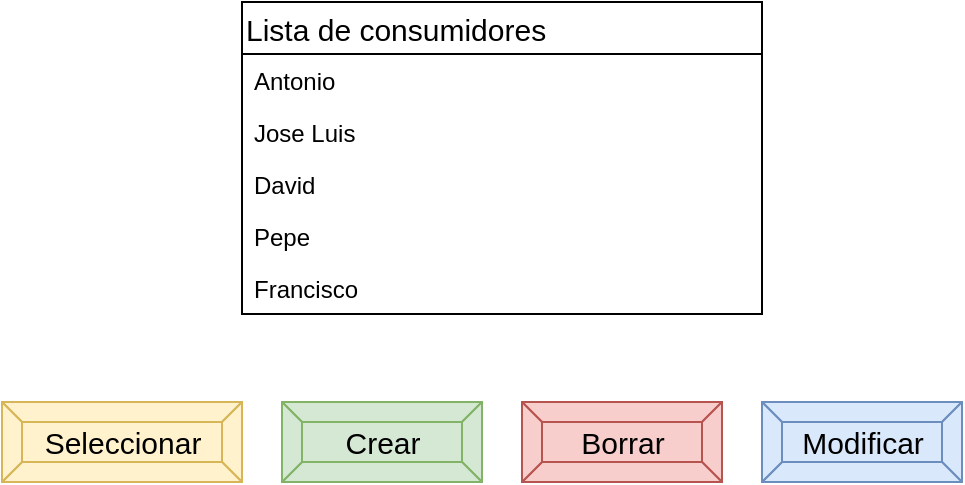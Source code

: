 <mxfile version="13.9.1" type="github" pages="9">
  <diagram id="JE7RJHUmOD-XOfDB0uFe" name="Página principal - 1">
    <mxGraphModel dx="700" dy="469" grid="1" gridSize="10" guides="1" tooltips="1" connect="1" arrows="1" fold="1" page="1" pageScale="1" pageWidth="850" pageHeight="1100" math="0" shadow="0">
      <root>
        <mxCell id="9Xrupegw-qmzZwdCUhiw-0" />
        <mxCell id="9Xrupegw-qmzZwdCUhiw-1" parent="9Xrupegw-qmzZwdCUhiw-0" />
        <mxCell id="KhyxX-JlV9OXpOjM26cw-0" value="Lista de consumidores" style="swimlane;fontStyle=0;childLayout=stackLayout;horizontal=1;startSize=26;fillColor=none;horizontalStack=0;resizeParent=1;resizeParentMax=0;resizeLast=0;collapsible=1;marginBottom=0;labelBackgroundColor=none;fontSize=15;align=left;" parent="9Xrupegw-qmzZwdCUhiw-1" vertex="1">
          <mxGeometry x="280" y="80" width="260" height="156" as="geometry" />
        </mxCell>
        <mxCell id="KhyxX-JlV9OXpOjM26cw-1" value="Antonio" style="text;strokeColor=none;fillColor=none;align=left;verticalAlign=top;spacingLeft=4;spacingRight=4;overflow=hidden;rotatable=0;points=[[0,0.5],[1,0.5]];portConstraint=eastwest;" parent="KhyxX-JlV9OXpOjM26cw-0" vertex="1">
          <mxGeometry y="26" width="260" height="26" as="geometry" />
        </mxCell>
        <mxCell id="KhyxX-JlV9OXpOjM26cw-2" value="Jose Luis" style="text;strokeColor=none;fillColor=none;align=left;verticalAlign=top;spacingLeft=4;spacingRight=4;overflow=hidden;rotatable=0;points=[[0,0.5],[1,0.5]];portConstraint=eastwest;" parent="KhyxX-JlV9OXpOjM26cw-0" vertex="1">
          <mxGeometry y="52" width="260" height="26" as="geometry" />
        </mxCell>
        <mxCell id="KhyxX-JlV9OXpOjM26cw-3" value="David" style="text;strokeColor=none;fillColor=none;align=left;verticalAlign=top;spacingLeft=4;spacingRight=4;overflow=hidden;rotatable=0;points=[[0,0.5],[1,0.5]];portConstraint=eastwest;" parent="KhyxX-JlV9OXpOjM26cw-0" vertex="1">
          <mxGeometry y="78" width="260" height="26" as="geometry" />
        </mxCell>
        <mxCell id="U7ENtaiXiIMHcHtLOBs0-0" value="Pepe" style="text;strokeColor=none;fillColor=none;align=left;verticalAlign=top;spacingLeft=4;spacingRight=4;overflow=hidden;rotatable=0;points=[[0,0.5],[1,0.5]];portConstraint=eastwest;" parent="KhyxX-JlV9OXpOjM26cw-0" vertex="1">
          <mxGeometry y="104" width="260" height="26" as="geometry" />
        </mxCell>
        <mxCell id="U7ENtaiXiIMHcHtLOBs0-1" value="Francisco " style="text;strokeColor=none;fillColor=none;align=left;verticalAlign=top;spacingLeft=4;spacingRight=4;overflow=hidden;rotatable=0;points=[[0,0.5],[1,0.5]];portConstraint=eastwest;" parent="KhyxX-JlV9OXpOjM26cw-0" vertex="1">
          <mxGeometry y="130" width="260" height="26" as="geometry" />
        </mxCell>
        <mxCell id="U7ENtaiXiIMHcHtLOBs0-2" value="Seleccionar" style="labelPosition=center;verticalLabelPosition=middle;align=center;html=1;shape=mxgraph.basic.button;dx=10;labelBackgroundColor=none;fontSize=15;fillColor=#fff2cc;strokeColor=#d6b656;" parent="9Xrupegw-qmzZwdCUhiw-1" vertex="1">
          <mxGeometry x="160" y="280" width="120" height="40" as="geometry" />
        </mxCell>
        <mxCell id="U7ENtaiXiIMHcHtLOBs0-3" value="Crear" style="labelPosition=center;verticalLabelPosition=middle;align=center;html=1;shape=mxgraph.basic.button;dx=10;labelBackgroundColor=none;fontSize=15;fillColor=#d5e8d4;strokeColor=#82b366;" parent="9Xrupegw-qmzZwdCUhiw-1" vertex="1">
          <mxGeometry x="300" y="280" width="100" height="40" as="geometry" />
        </mxCell>
        <mxCell id="U7ENtaiXiIMHcHtLOBs0-4" value="Borrar" style="labelPosition=center;verticalLabelPosition=middle;align=center;html=1;shape=mxgraph.basic.button;dx=10;labelBackgroundColor=none;fontSize=15;fillColor=#f8cecc;strokeColor=#b85450;" parent="9Xrupegw-qmzZwdCUhiw-1" vertex="1">
          <mxGeometry x="420" y="280" width="100" height="40" as="geometry" />
        </mxCell>
        <mxCell id="U7ENtaiXiIMHcHtLOBs0-5" value="Modificar" style="labelPosition=center;verticalLabelPosition=middle;align=center;html=1;shape=mxgraph.basic.button;dx=10;labelBackgroundColor=none;fontSize=15;fillColor=#dae8fc;strokeColor=#6c8ebf;" parent="9Xrupegw-qmzZwdCUhiw-1" vertex="1">
          <mxGeometry x="540" y="280" width="100" height="40" as="geometry" />
        </mxCell>
      </root>
    </mxGraphModel>
  </diagram>
  <diagram id="AhxQ3QgP6YB24-s7e98g" name="Página creación consumidor - 2">
    <mxGraphModel dx="700" dy="469" grid="1" gridSize="10" guides="1" tooltips="1" connect="1" arrows="1" fold="1" page="1" pageScale="1" pageWidth="850" pageHeight="1100" math="0" shadow="0">
      <root>
        <mxCell id="Jsl_DM8NN3253k9dvk3r-0" />
        <mxCell id="Jsl_DM8NN3253k9dvk3r-1" parent="Jsl_DM8NN3253k9dvk3r-0" />
        <mxCell id="ltV_RmxqZoysxGikOpJf-0" value="Creación de consumidor" style="text;strokeColor=none;fillColor=none;html=1;fontSize=24;fontStyle=1;verticalAlign=middle;align=center;" vertex="1" parent="Jsl_DM8NN3253k9dvk3r-1">
          <mxGeometry x="120" y="40" width="320" height="40" as="geometry" />
        </mxCell>
        <mxCell id="ltV_RmxqZoysxGikOpJf-1" value="Nombre:" style="text;html=1;strokeColor=none;fillColor=none;align=left;verticalAlign=middle;whiteSpace=wrap;rounded=0;fontSize=14;fontStyle=1" vertex="1" parent="Jsl_DM8NN3253k9dvk3r-1">
          <mxGeometry x="140" y="100" width="100" height="20" as="geometry" />
        </mxCell>
        <mxCell id="ltV_RmxqZoysxGikOpJf-2" value="&lt;b&gt;Dirección:&lt;/b&gt;" style="text;html=1;strokeColor=none;fillColor=none;align=left;verticalAlign=middle;whiteSpace=wrap;rounded=0;fontSize=14;" vertex="1" parent="Jsl_DM8NN3253k9dvk3r-1">
          <mxGeometry x="140" y="140" width="100" height="20" as="geometry" />
        </mxCell>
        <mxCell id="ltV_RmxqZoysxGikOpJf-3" value="Teléfono:" style="text;html=1;strokeColor=none;fillColor=none;align=left;verticalAlign=middle;whiteSpace=wrap;rounded=0;fontSize=14;fontStyle=1" vertex="1" parent="Jsl_DM8NN3253k9dvk3r-1">
          <mxGeometry x="140" y="180" width="100" height="20" as="geometry" />
        </mxCell>
        <mxCell id="ltV_RmxqZoysxGikOpJf-4" value="" style="shape=ext;double=1;rounded=0;whiteSpace=wrap;html=1;fontSize=14;align=left;" vertex="1" parent="Jsl_DM8NN3253k9dvk3r-1">
          <mxGeometry x="250" y="95" width="120" height="30" as="geometry" />
        </mxCell>
        <mxCell id="ltV_RmxqZoysxGikOpJf-5" value="" style="shape=ext;double=1;rounded=0;whiteSpace=wrap;html=1;fontSize=14;align=left;" vertex="1" parent="Jsl_DM8NN3253k9dvk3r-1">
          <mxGeometry x="250" y="135" width="120" height="30" as="geometry" />
        </mxCell>
        <mxCell id="ltV_RmxqZoysxGikOpJf-6" value="" style="shape=ext;double=1;rounded=0;whiteSpace=wrap;html=1;fontSize=14;align=left;" vertex="1" parent="Jsl_DM8NN3253k9dvk3r-1">
          <mxGeometry x="250" y="175" width="120" height="30" as="geometry" />
        </mxCell>
        <mxCell id="ltV_RmxqZoysxGikOpJf-7" value="Aceptar" style="labelPosition=center;verticalLabelPosition=middle;align=center;html=1;shape=mxgraph.basic.button;dx=10;fontSize=14;fillColor=#d5e8d4;strokeColor=#82b366;" vertex="1" parent="Jsl_DM8NN3253k9dvk3r-1">
          <mxGeometry x="140" y="240" width="100" height="40" as="geometry" />
        </mxCell>
        <mxCell id="ltV_RmxqZoysxGikOpJf-8" value="Volver" style="labelPosition=center;verticalLabelPosition=middle;align=center;html=1;shape=mxgraph.basic.button;dx=10;fontSize=14;fillColor=#dae8fc;strokeColor=#6c8ebf;" vertex="1" parent="Jsl_DM8NN3253k9dvk3r-1">
          <mxGeometry x="280" y="240" width="100" height="40" as="geometry" />
        </mxCell>
      </root>
    </mxGraphModel>
  </diagram>
  <diagram id="Oa1AIFJpWBtZ4kWfqbIr" name="Página eliminación consumidor - 3">
    <mxGraphModel dx="700" dy="469" grid="1" gridSize="10" guides="1" tooltips="1" connect="1" arrows="1" fold="1" page="1" pageScale="1" pageWidth="850" pageHeight="1100" math="0" shadow="0">
      <root>
        <mxCell id="DruD6BIXcNhoK_JJjto1-0" />
        <mxCell id="DruD6BIXcNhoK_JJjto1-1" parent="DruD6BIXcNhoK_JJjto1-0" />
        <mxCell id="r-vRzkdkO-P_DHTyWD8h-0" value="Eliminación de consumidor" style="text;strokeColor=none;fillColor=none;html=1;fontSize=24;fontStyle=1;verticalAlign=middle;align=center;" vertex="1" parent="DruD6BIXcNhoK_JJjto1-1">
          <mxGeometry x="120" y="40" width="360" height="40" as="geometry" />
        </mxCell>
        <mxCell id="Rvqy53agCTvpzT0I2d2u-0" value="Elige la id del consumidor que quieres eliminar:" style="text;html=1;strokeColor=none;fillColor=none;align=left;verticalAlign=middle;whiteSpace=wrap;rounded=0;fontSize=14;fontStyle=1" vertex="1" parent="DruD6BIXcNhoK_JJjto1-1">
          <mxGeometry x="80" y="100" width="330" height="20" as="geometry" />
        </mxCell>
        <mxCell id="Rvqy53agCTvpzT0I2d2u-1" value="" style="shape=ext;double=1;rounded=0;whiteSpace=wrap;html=1;fontSize=14;align=left;" vertex="1" parent="DruD6BIXcNhoK_JJjto1-1">
          <mxGeometry x="420" y="95" width="140" height="30" as="geometry" />
        </mxCell>
        <mxCell id="Rvqy53agCTvpzT0I2d2u-2" value="Aceptar" style="labelPosition=center;verticalLabelPosition=middle;align=center;html=1;shape=mxgraph.basic.button;dx=10;fontSize=14;fillColor=#d5e8d4;strokeColor=#82b366;" vertex="1" parent="DruD6BIXcNhoK_JJjto1-1">
          <mxGeometry x="160" y="160" width="100" height="40" as="geometry" />
        </mxCell>
        <mxCell id="Rvqy53agCTvpzT0I2d2u-3" value="Volver" style="labelPosition=center;verticalLabelPosition=middle;align=center;html=1;shape=mxgraph.basic.button;dx=10;fontSize=14;fillColor=#dae8fc;strokeColor=#6c8ebf;" vertex="1" parent="DruD6BIXcNhoK_JJjto1-1">
          <mxGeometry x="340" y="160" width="100" height="40" as="geometry" />
        </mxCell>
      </root>
    </mxGraphModel>
  </diagram>
  <diagram id="2acTlxTTTcyEw-hLG-u4" name="Página modificación consumidor - 4">
    <mxGraphModel dx="700" dy="469" grid="1" gridSize="10" guides="1" tooltips="1" connect="1" arrows="1" fold="1" page="1" pageScale="1" pageWidth="850" pageHeight="1100" math="0" shadow="0">
      <root>
        <mxCell id="6k4IRhNdPU6IsTDMQ7aX-0" />
        <mxCell id="6k4IRhNdPU6IsTDMQ7aX-1" parent="6k4IRhNdPU6IsTDMQ7aX-0" />
      </root>
    </mxGraphModel>
  </diagram>
  <diagram id="YvA7WgkZAh0Jm4_9mcAi" name="Página Consumidor - 5">
    <mxGraphModel dx="700" dy="469" grid="1" gridSize="10" guides="1" tooltips="1" connect="1" arrows="1" fold="1" page="1" pageScale="1" pageWidth="850" pageHeight="1100" math="0" shadow="0">
      <root>
        <mxCell id="nmEBnHcrOgPKRGbSxgyo-0" />
        <mxCell id="nmEBnHcrOgPKRGbSxgyo-1" parent="nmEBnHcrOgPKRGbSxgyo-0" />
        <mxCell id="t_oUsy8aPFte7czN3ueR-0" value="Página de {consumidor}" style="text;strokeColor=none;fillColor=none;html=1;fontSize=24;fontStyle=1;verticalAlign=middle;align=center;" vertex="1" parent="nmEBnHcrOgPKRGbSxgyo-1">
          <mxGeometry x="200" y="60" width="360" height="40" as="geometry" />
        </mxCell>
      </root>
    </mxGraphModel>
  </diagram>
  <diagram id="-kXou0ZWH8-OpDwjOcQT" name="Página principal Admin">
    <mxGraphModel dx="700" dy="469" grid="1" gridSize="10" guides="1" tooltips="1" connect="1" arrows="1" fold="1" page="1" pageScale="1" pageWidth="850" pageHeight="1100" math="0" shadow="0">
      <root>
        <mxCell id="0" />
        <mxCell id="1" parent="0" />
        <mxCell id="gR05SGJRpEg1psgvBS8F-25" value="Lista de productos" style="swimlane;fontStyle=0;childLayout=stackLayout;horizontal=1;startSize=26;fillColor=none;horizontalStack=0;resizeParent=1;resizeParentMax=0;resizeLast=0;collapsible=1;marginBottom=0;labelBackgroundColor=none;" parent="1" vertex="1">
          <mxGeometry x="80" y="140" width="330" height="180" as="geometry">
            <mxRectangle x="80" y="140" width="130" height="26" as="alternateBounds" />
          </mxGeometry>
        </mxCell>
        <mxCell id="gR05SGJRpEg1psgvBS8F-26" value="Televisión LG" style="text;strokeColor=none;fillColor=none;align=left;verticalAlign=top;spacingLeft=4;spacingRight=4;overflow=hidden;rotatable=0;points=[[0,0.5],[1,0.5]];portConstraint=eastwest;" parent="gR05SGJRpEg1psgvBS8F-25" vertex="1">
          <mxGeometry y="26" width="330" height="26" as="geometry" />
        </mxCell>
        <mxCell id="gR05SGJRpEg1psgvBS8F-27" value="Libro Los piratas del Caribe" style="text;strokeColor=none;fillColor=none;align=left;verticalAlign=top;spacingLeft=4;spacingRight=4;overflow=hidden;rotatable=0;points=[[0,0.5],[1,0.5]];portConstraint=eastwest;" parent="gR05SGJRpEg1psgvBS8F-25" vertex="1">
          <mxGeometry y="52" width="330" height="26" as="geometry" />
        </mxCell>
        <mxCell id="gR05SGJRpEg1psgvBS8F-28" value="Portátil HP Pavilion" style="text;strokeColor=none;fillColor=none;align=left;verticalAlign=top;spacingLeft=4;spacingRight=4;overflow=hidden;rotatable=0;points=[[0,0.5],[1,0.5]];portConstraint=eastwest;" parent="gR05SGJRpEg1psgvBS8F-25" vertex="1">
          <mxGeometry y="78" width="330" height="26" as="geometry" />
        </mxCell>
        <mxCell id="gR05SGJRpEg1psgvBS8F-29" value="Lápiz USB Sandisk" style="text;strokeColor=none;fillColor=none;align=left;verticalAlign=top;spacingLeft=4;spacingRight=4;overflow=hidden;rotatable=0;points=[[0,0.5],[1,0.5]];portConstraint=eastwest;" parent="gR05SGJRpEg1psgvBS8F-25" vertex="1">
          <mxGeometry y="104" width="330" height="26" as="geometry" />
        </mxCell>
        <mxCell id="gR05SGJRpEg1psgvBS8F-31" value="PS5" style="text;strokeColor=none;fillColor=none;align=left;verticalAlign=top;spacingLeft=4;spacingRight=4;overflow=hidden;rotatable=0;points=[[0,0.5],[1,0.5]];portConstraint=eastwest;" parent="gR05SGJRpEg1psgvBS8F-25" vertex="1">
          <mxGeometry y="130" width="330" height="26" as="geometry" />
        </mxCell>
        <mxCell id="gR05SGJRpEg1psgvBS8F-30" value="Xbox 360" style="text;strokeColor=none;fillColor=none;align=left;verticalAlign=top;spacingLeft=4;spacingRight=4;overflow=hidden;rotatable=0;points=[[0,0.5],[1,0.5]];portConstraint=eastwest;" parent="gR05SGJRpEg1psgvBS8F-25" vertex="1">
          <mxGeometry y="156" width="330" height="24" as="geometry" />
        </mxCell>
        <mxCell id="S6MyYWpCMzpuNsBZOVK9-1" value="Añadir producto" style="labelPosition=center;verticalLabelPosition=middle;align=center;html=1;shape=mxgraph.basic.button;dx=10;labelBackgroundColor=none;fontSize=14;fillColor=#d5e8d4;strokeColor=#82b366;" parent="1" vertex="1">
          <mxGeometry x="80" y="79" width="150" height="41" as="geometry" />
        </mxCell>
        <mxCell id="S6MyYWpCMzpuNsBZOVK9-2" value="Eliminar producto" style="labelPosition=center;verticalLabelPosition=middle;align=center;html=1;shape=mxgraph.basic.button;dx=10;labelBackgroundColor=none;fontSize=14;fillColor=#f8cecc;strokeColor=#b85450;" parent="1" vertex="1">
          <mxGeometry x="250" y="80" width="150" height="40" as="geometry" />
        </mxCell>
        <mxCell id="S6MyYWpCMzpuNsBZOVK9-4" value="Ocultar productos" style="labelPosition=center;verticalLabelPosition=middle;align=center;html=1;shape=mxgraph.basic.button;dx=10;labelBackgroundColor=none;fontSize=14;fillColor=#ffe6cc;strokeColor=#d79b00;" parent="1" vertex="1">
          <mxGeometry x="80" y="340" width="140" height="40" as="geometry" />
        </mxCell>
        <mxCell id="S6MyYWpCMzpuNsBZOVK9-5" value="Mostrar productos" style="labelPosition=center;verticalLabelPosition=middle;align=center;html=1;shape=mxgraph.basic.button;dx=10;labelBackgroundColor=none;fontSize=14;fillColor=#e1d5e7;strokeColor=#9673a6;" parent="1" vertex="1">
          <mxGeometry x="241.25" y="340" width="148.75" height="40" as="geometry" />
        </mxCell>
        <mxCell id="ta6h360RTWkcMTR6-gS9-1" value="Modificar producto" style="labelPosition=center;verticalLabelPosition=middle;align=center;html=1;shape=mxgraph.basic.button;dx=10;labelBackgroundColor=none;fontSize=15;fillColor=#dae8fc;strokeColor=#6c8ebf;" parent="1" vertex="1">
          <mxGeometry x="420" y="79" width="160" height="41" as="geometry" />
        </mxCell>
      </root>
    </mxGraphModel>
  </diagram>
  <diagram id="EpSklnjM6drHWeSckDdh" name="Añadir producto">
    <mxGraphModel dx="700" dy="469" grid="1" gridSize="10" guides="1" tooltips="1" connect="1" arrows="1" fold="1" page="1" pageScale="1" pageWidth="850" pageHeight="1100" math="0" shadow="0">
      <root>
        <mxCell id="eoLg2DgX_vbLqCLr8q_D-0" />
        <mxCell id="eoLg2DgX_vbLqCLr8q_D-1" parent="eoLg2DgX_vbLqCLr8q_D-0" />
        <mxCell id="80ZxUhsEcsR78zghRv0Y-0" value="Añadir producto" style="text;strokeColor=none;fillColor=none;html=1;fontSize=24;fontStyle=1;verticalAlign=middle;align=left;labelBackgroundColor=none;" parent="eoLg2DgX_vbLqCLr8q_D-1" vertex="1">
          <mxGeometry x="80" y="40" width="200" height="40" as="geometry" />
        </mxCell>
        <mxCell id="T_oBSgKgi12EW4hJVRo8-0" value="&lt;font style=&quot;font-size: 14px&quot;&gt;&lt;b&gt;Nombre:&lt;/b&gt;&lt;/font&gt;" style="text;html=1;strokeColor=none;fillColor=none;align=left;verticalAlign=middle;whiteSpace=wrap;rounded=0;labelBackgroundColor=none;" parent="eoLg2DgX_vbLqCLr8q_D-1" vertex="1">
          <mxGeometry x="80" y="100" width="100" height="40" as="geometry" />
        </mxCell>
        <mxCell id="T_oBSgKgi12EW4hJVRo8-1" value="&lt;font style=&quot;font-size: 14px&quot;&gt;&lt;b&gt;Descripción:&lt;/b&gt;&lt;/font&gt;" style="text;html=1;strokeColor=none;fillColor=none;align=left;verticalAlign=middle;whiteSpace=wrap;rounded=0;labelBackgroundColor=none;" parent="eoLg2DgX_vbLqCLr8q_D-1" vertex="1">
          <mxGeometry x="80" y="150" width="100" height="40" as="geometry" />
        </mxCell>
        <mxCell id="T_oBSgKgi12EW4hJVRo8-3" value="&lt;font style=&quot;font-size: 14px&quot;&gt;&lt;b&gt;Precio:&lt;/b&gt;&lt;/font&gt;" style="text;html=1;strokeColor=none;fillColor=none;align=left;verticalAlign=middle;whiteSpace=wrap;rounded=0;labelBackgroundColor=none;" parent="eoLg2DgX_vbLqCLr8q_D-1" vertex="1">
          <mxGeometry x="80" y="285" width="100" height="40" as="geometry" />
        </mxCell>
        <mxCell id="T_oBSgKgi12EW4hJVRo8-4" value="&lt;font style=&quot;font-size: 14px&quot;&gt;&lt;b&gt;Imagen&lt;/b&gt;&lt;/font&gt;:" style="text;html=1;strokeColor=none;fillColor=none;align=left;verticalAlign=middle;whiteSpace=wrap;rounded=0;labelBackgroundColor=none;" parent="eoLg2DgX_vbLqCLr8q_D-1" vertex="1">
          <mxGeometry x="80" y="340" width="100" height="40" as="geometry" />
        </mxCell>
        <mxCell id="T_oBSgKgi12EW4hJVRo8-6" value="" style="shape=ext;double=1;rounded=0;whiteSpace=wrap;html=1;labelBackgroundColor=none;" parent="eoLg2DgX_vbLqCLr8q_D-1" vertex="1">
          <mxGeometry x="200" y="105" width="280" height="30" as="geometry" />
        </mxCell>
        <mxCell id="T_oBSgKgi12EW4hJVRo8-7" value="" style="shape=ext;double=1;rounded=0;whiteSpace=wrap;html=1;labelBackgroundColor=none;" parent="eoLg2DgX_vbLqCLr8q_D-1" vertex="1">
          <mxGeometry x="200" y="155" width="280" height="115" as="geometry" />
        </mxCell>
        <mxCell id="T_oBSgKgi12EW4hJVRo8-8" value="&amp;nbsp; &amp;nbsp;€" style="shape=ext;double=1;rounded=0;whiteSpace=wrap;html=1;labelBackgroundColor=none;" parent="eoLg2DgX_vbLqCLr8q_D-1" vertex="1">
          <mxGeometry x="200" y="290" width="160" height="30" as="geometry" />
        </mxCell>
        <mxCell id="s8zlXhn04edEyTtrqNsh-0" value="" style="shape=ext;double=1;rounded=0;whiteSpace=wrap;html=1;labelBackgroundColor=none;align=left;" parent="eoLg2DgX_vbLqCLr8q_D-1" vertex="1">
          <mxGeometry x="200" y="345" width="280" height="30" as="geometry" />
        </mxCell>
        <mxCell id="rpCAVQmyaWQvb7cmvqSd-0" value="Aceptar" style="labelPosition=center;verticalLabelPosition=middle;align=center;html=1;shape=mxgraph.basic.button;dx=10;labelBackgroundColor=none;fontSize=14;fillColor=#d5e8d4;strokeColor=#82b366;" parent="eoLg2DgX_vbLqCLr8q_D-1" vertex="1">
          <mxGeometry x="80" y="420" width="100" height="40" as="geometry" />
        </mxCell>
        <mxCell id="GSdb7VGaHVoLob-Kgu7E-0" value="Volver" style="labelPosition=center;verticalLabelPosition=middle;align=center;html=1;shape=mxgraph.basic.button;dx=10;labelBackgroundColor=none;fontSize=15;fillColor=#dae8fc;strokeColor=#6c8ebf;" parent="eoLg2DgX_vbLqCLr8q_D-1" vertex="1">
          <mxGeometry x="210" y="420" width="100" height="40" as="geometry" />
        </mxCell>
      </root>
    </mxGraphModel>
  </diagram>
  <diagram id="i1UHRpn6TNowyPyujp69" name="Eliminar producto">
    <mxGraphModel dx="700" dy="469" grid="1" gridSize="10" guides="1" tooltips="1" connect="1" arrows="1" fold="1" page="1" pageScale="1" pageWidth="850" pageHeight="1100" math="0" shadow="0">
      <root>
        <mxCell id="dKcQIGC4B1ddM-EPqeOf-0" />
        <mxCell id="dKcQIGC4B1ddM-EPqeOf-1" parent="dKcQIGC4B1ddM-EPqeOf-0" />
        <mxCell id="CVvC9UaCx_BRj3oylWxW-0" value="Eliminar producto" style="text;strokeColor=none;fillColor=none;html=1;fontSize=24;fontStyle=1;verticalAlign=middle;align=left;labelBackgroundColor=none;" parent="dKcQIGC4B1ddM-EPqeOf-1" vertex="1">
          <mxGeometry x="80" y="40" width="230" height="40" as="geometry" />
        </mxCell>
        <mxCell id="iufEf8XvvwWsv6v5gURF-0" value="Seleccione el id del producto a eliminar:&#xa;" style="text;strokeColor=none;fillColor=none;spacingLeft=4;spacingRight=4;overflow=hidden;rotatable=0;points=[[0,0.5],[1,0.5]];portConstraint=eastwest;fontSize=15;labelBackgroundColor=none;align=left;" parent="dKcQIGC4B1ddM-EPqeOf-1" vertex="1">
          <mxGeometry x="80" y="100" width="290" height="30" as="geometry" />
        </mxCell>
        <mxCell id="NV6vfhAtVrK03lanVFU0-0" value="Aceptar" style="labelPosition=center;verticalLabelPosition=middle;align=center;html=1;shape=mxgraph.basic.button;dx=10;labelBackgroundColor=none;fontSize=15;fillColor=#d5e8d4;strokeColor=#82b366;" parent="dKcQIGC4B1ddM-EPqeOf-1" vertex="1">
          <mxGeometry x="100" y="150" width="100" height="50" as="geometry" />
        </mxCell>
        <mxCell id="BtEGoiQxCkub0tXUlkNn-0" value="" style="shape=ext;double=1;rounded=0;whiteSpace=wrap;html=1;labelBackgroundColor=none;fontSize=15;align=left;" parent="dKcQIGC4B1ddM-EPqeOf-1" vertex="1">
          <mxGeometry x="380" y="100" width="85" height="30" as="geometry" />
        </mxCell>
        <mxCell id="anUZ7a6iwOS8t_lDdpCg-0" value="Volver" style="labelPosition=center;verticalLabelPosition=middle;align=center;html=1;shape=mxgraph.basic.button;dx=10;labelBackgroundColor=none;fontSize=15;fillColor=#dae8fc;strokeColor=#6c8ebf;" parent="dKcQIGC4B1ddM-EPqeOf-1" vertex="1">
          <mxGeometry x="240" y="150" width="100" height="50" as="geometry" />
        </mxCell>
      </root>
    </mxGraphModel>
  </diagram>
  <diagram id="dolk8pr5YzEO9Zzxz6Rz" name="Modificar producto">
    <mxGraphModel dx="700" dy="469" grid="1" gridSize="10" guides="1" tooltips="1" connect="1" arrows="1" fold="1" page="1" pageScale="1" pageWidth="850" pageHeight="1100" math="0" shadow="0">
      <root>
        <mxCell id="Foez7qP9RRV14owIFAZb-0" />
        <mxCell id="Foez7qP9RRV14owIFAZb-1" parent="Foez7qP9RRV14owIFAZb-0" />
        <mxCell id="Foez7qP9RRV14owIFAZb-2" value="Modificar producto" style="text;strokeColor=none;fillColor=none;html=1;fontSize=24;fontStyle=1;verticalAlign=middle;align=left;labelBackgroundColor=none;" parent="Foez7qP9RRV14owIFAZb-1" vertex="1">
          <mxGeometry x="80" y="80" width="240" height="40" as="geometry" />
        </mxCell>
        <mxCell id="Foez7qP9RRV14owIFAZb-3" value="Selecciona la id del producto a modificar:&amp;nbsp;" style="text;html=1;strokeColor=none;fillColor=none;align=left;verticalAlign=middle;whiteSpace=wrap;rounded=0;labelBackgroundColor=none;fontSize=15;" parent="Foez7qP9RRV14owIFAZb-1" vertex="1">
          <mxGeometry x="80" y="140" width="280" height="20" as="geometry" />
        </mxCell>
        <mxCell id="Foez7qP9RRV14owIFAZb-4" value="" style="shape=ext;double=1;rounded=0;whiteSpace=wrap;html=1;labelBackgroundColor=none;fontSize=15;align=left;" parent="Foez7qP9RRV14owIFAZb-1" vertex="1">
          <mxGeometry x="390" y="135" width="140" height="30" as="geometry" />
        </mxCell>
        <mxCell id="Foez7qP9RRV14owIFAZb-5" value="Nombre:" style="text;html=1;strokeColor=none;fillColor=none;align=left;verticalAlign=middle;whiteSpace=wrap;rounded=0;labelBackgroundColor=none;fontSize=15;" parent="Foez7qP9RRV14owIFAZb-1" vertex="1">
          <mxGeometry x="80" y="200" width="120" height="20" as="geometry" />
        </mxCell>
        <mxCell id="Foez7qP9RRV14owIFAZb-6" value="Descripción:" style="text;html=1;strokeColor=none;fillColor=none;align=left;verticalAlign=middle;whiteSpace=wrap;rounded=0;labelBackgroundColor=none;fontSize=15;" parent="Foez7qP9RRV14owIFAZb-1" vertex="1">
          <mxGeometry x="80" y="250" width="120" height="20" as="geometry" />
        </mxCell>
        <mxCell id="5H4t6lHf4Ji-EVsMelwR-0" value="" style="shape=ext;double=1;rounded=0;whiteSpace=wrap;html=1;labelBackgroundColor=none;fontSize=15;align=left;" parent="Foez7qP9RRV14owIFAZb-1" vertex="1">
          <mxGeometry x="220" y="195" width="220" height="30" as="geometry" />
        </mxCell>
        <mxCell id="5H4t6lHf4Ji-EVsMelwR-1" value="" style="shape=ext;double=1;rounded=0;whiteSpace=wrap;html=1;labelBackgroundColor=none;fontSize=15;align=left;" parent="Foez7qP9RRV14owIFAZb-1" vertex="1">
          <mxGeometry x="220" y="245" width="220" height="95" as="geometry" />
        </mxCell>
        <mxCell id="5H4t6lHf4Ji-EVsMelwR-2" value="Precio:" style="text;html=1;strokeColor=none;fillColor=none;align=left;verticalAlign=middle;whiteSpace=wrap;rounded=0;labelBackgroundColor=none;fontSize=15;" parent="Foez7qP9RRV14owIFAZb-1" vertex="1">
          <mxGeometry x="80" y="370" width="120" height="20" as="geometry" />
        </mxCell>
        <mxCell id="5H4t6lHf4Ji-EVsMelwR-3" value="&amp;nbsp; &amp;nbsp; &amp;nbsp;€" style="shape=ext;double=1;rounded=0;whiteSpace=wrap;html=1;labelBackgroundColor=none;fontSize=15;align=center;" parent="Foez7qP9RRV14owIFAZb-1" vertex="1">
          <mxGeometry x="220" y="365" width="220" height="30" as="geometry" />
        </mxCell>
        <mxCell id="OenQc6-03lJLg97E2AVS-0" value="Imagen:&amp;nbsp;" style="text;html=1;strokeColor=none;fillColor=none;align=left;verticalAlign=middle;whiteSpace=wrap;rounded=0;labelBackgroundColor=none;fontSize=15;" parent="Foez7qP9RRV14owIFAZb-1" vertex="1">
          <mxGeometry x="80" y="450" width="120" height="20" as="geometry" />
        </mxCell>
        <mxCell id="OenQc6-03lJLg97E2AVS-1" value="" style="shape=ext;double=1;rounded=0;whiteSpace=wrap;html=1;labelBackgroundColor=none;fontSize=15;align=left;" parent="Foez7qP9RRV14owIFAZb-1" vertex="1">
          <mxGeometry x="220" y="445" width="220" height="30" as="geometry" />
        </mxCell>
        <mxCell id="OenQc6-03lJLg97E2AVS-2" value="Modificar" style="labelPosition=center;verticalLabelPosition=middle;align=center;html=1;shape=mxgraph.basic.button;dx=10;labelBackgroundColor=none;fontSize=15;fillColor=#d5e8d4;strokeColor=#82b366;" parent="Foez7qP9RRV14owIFAZb-1" vertex="1">
          <mxGeometry x="80" y="520" width="100" height="40" as="geometry" />
        </mxCell>
        <mxCell id="OenQc6-03lJLg97E2AVS-3" value="Volver" style="labelPosition=center;verticalLabelPosition=middle;align=center;html=1;shape=mxgraph.basic.button;dx=10;labelBackgroundColor=none;fontSize=15;fillColor=#dae8fc;strokeColor=#6c8ebf;" parent="Foez7qP9RRV14owIFAZb-1" vertex="1">
          <mxGeometry x="220" y="520" width="100" height="40" as="geometry" />
        </mxCell>
      </root>
    </mxGraphModel>
  </diagram>
</mxfile>
